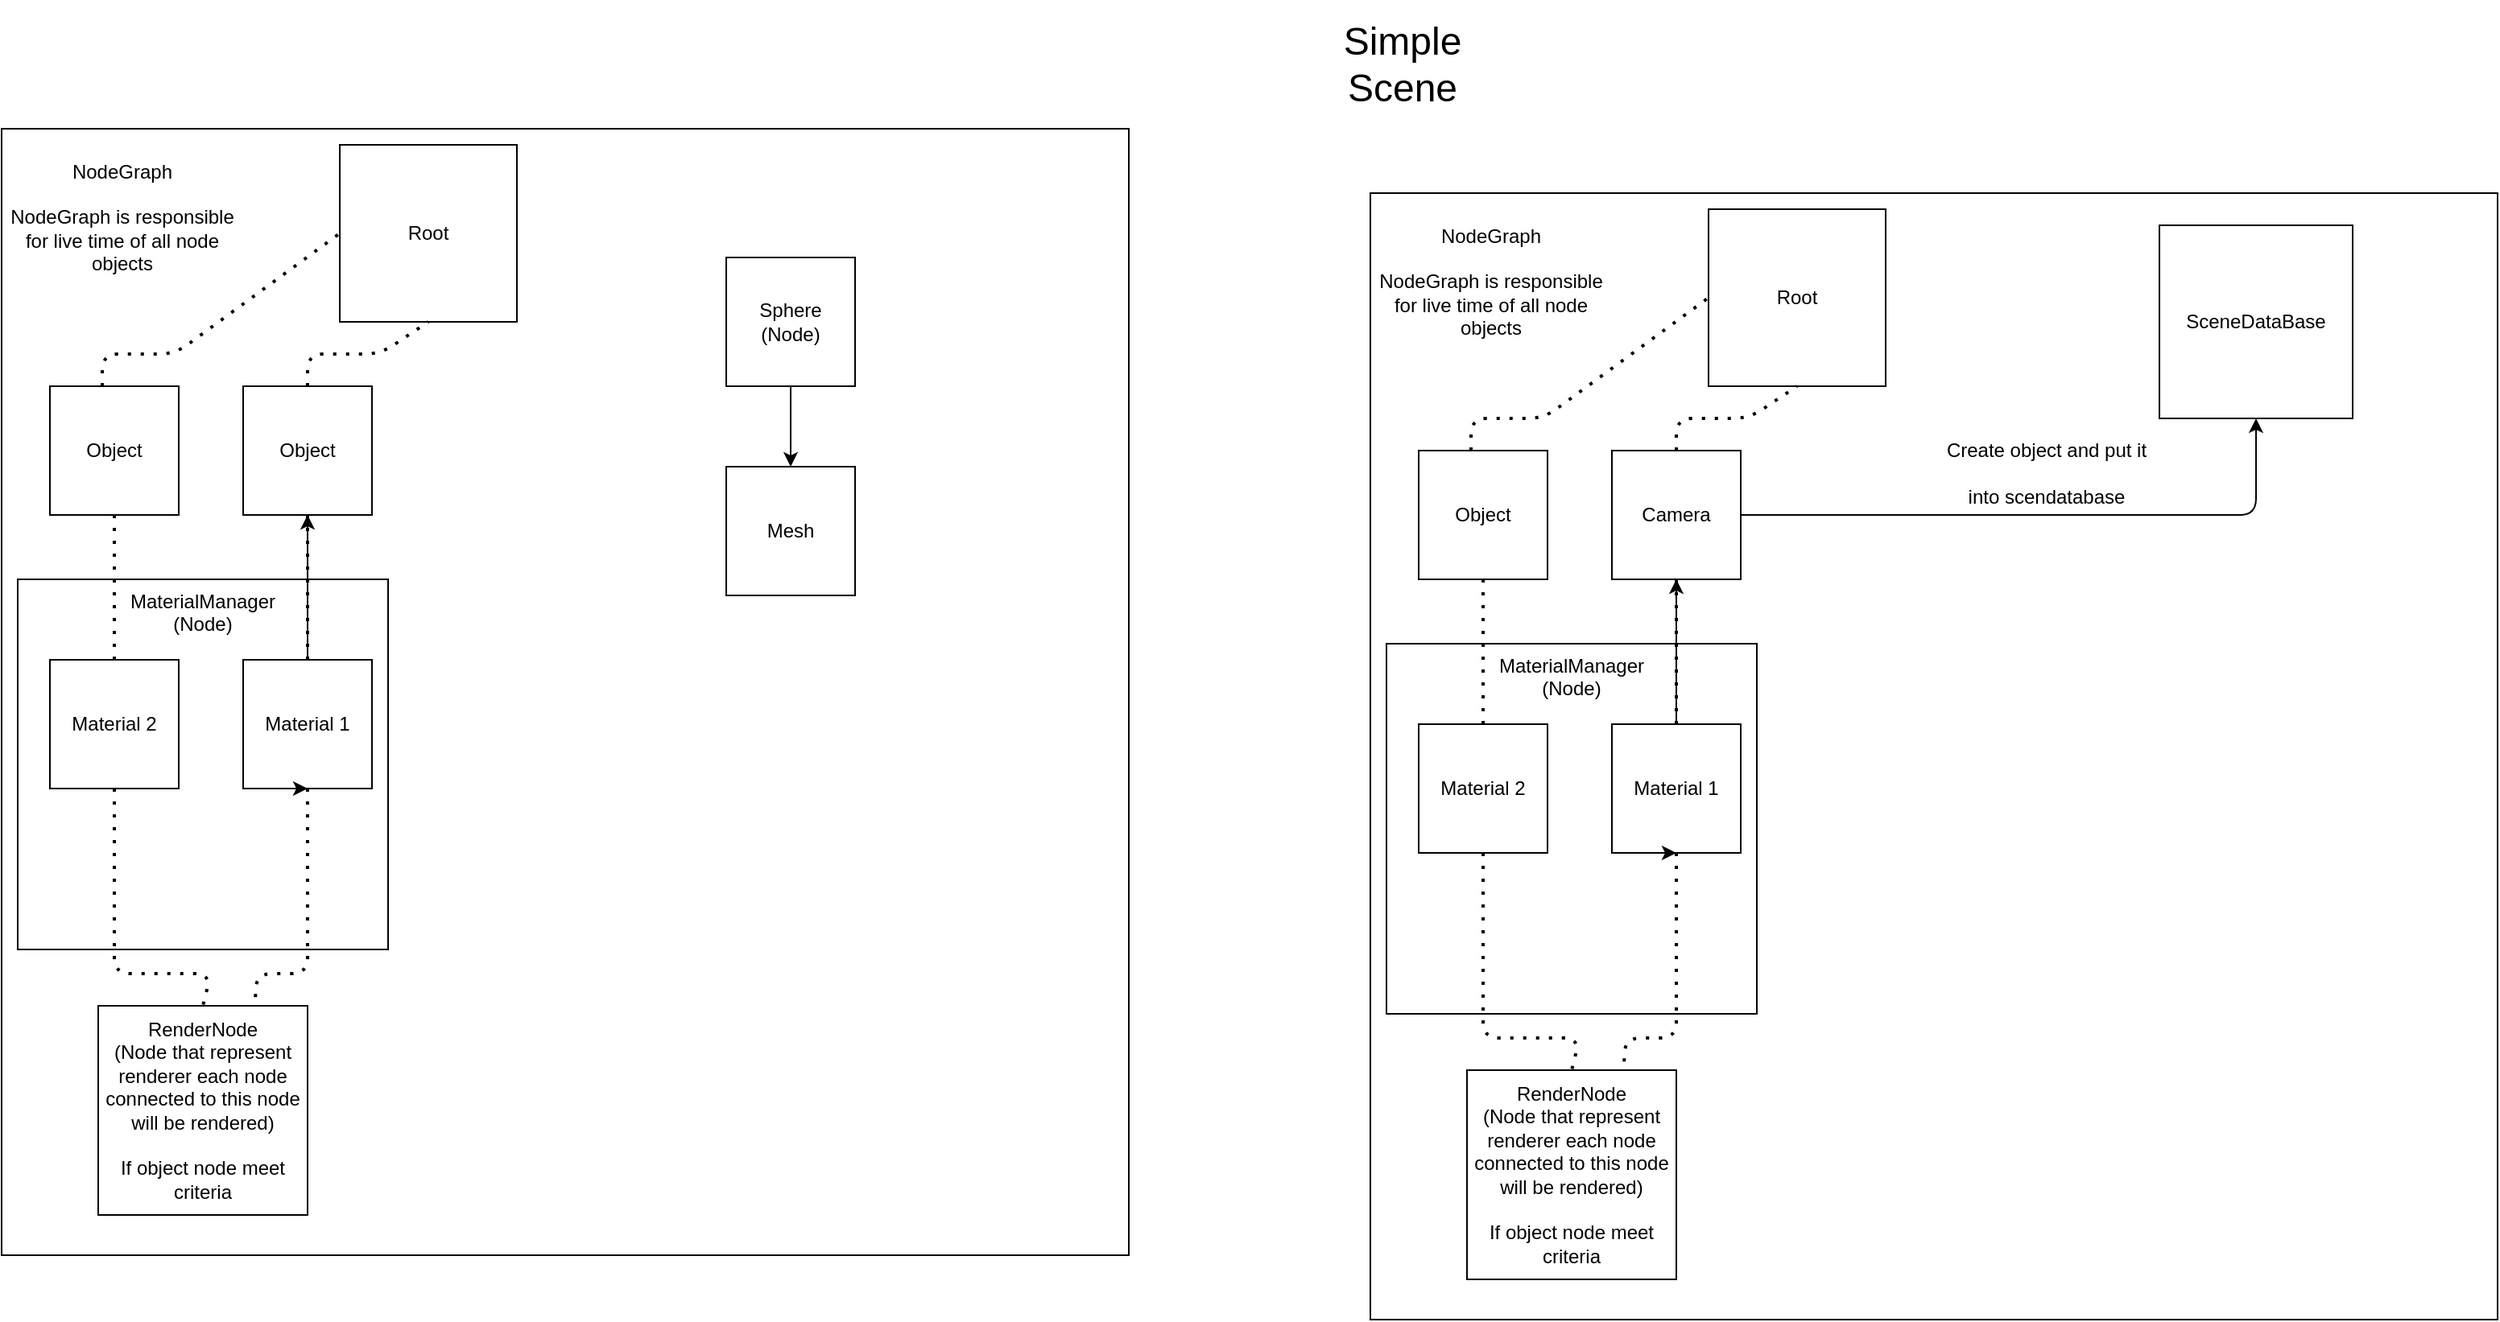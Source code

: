 <mxfile>
    <diagram id="yWWje8ebZJjOFgWd-YYD" name="Page-1">
        <mxGraphModel dx="517" dy="687" grid="1" gridSize="10" guides="1" tooltips="1" connect="1" arrows="1" fold="1" page="1" pageScale="1" pageWidth="850" pageHeight="1100" math="0" shadow="0">
            <root>
                <mxCell id="0"/>
                <mxCell id="1" parent="0"/>
                <mxCell id="2" value="" style="whiteSpace=wrap;html=1;aspect=fixed;" parent="1" vertex="1">
                    <mxGeometry x="60" y="120" width="700" height="700" as="geometry"/>
                </mxCell>
                <mxCell id="21" value="MaterialManager&lt;br&gt;(Node)" style="whiteSpace=wrap;html=1;aspect=fixed;verticalAlign=top;" parent="1" vertex="1">
                    <mxGeometry x="70" y="400" width="230" height="230" as="geometry"/>
                </mxCell>
                <mxCell id="3" value="NodeGraph&lt;br&gt;&lt;br&gt;NodeGraph is responsible for live time of all node objects" style="text;html=1;strokeColor=none;fillColor=none;align=center;verticalAlign=middle;whiteSpace=wrap;rounded=0;" parent="1" vertex="1">
                    <mxGeometry x="60" y="130" width="150" height="90" as="geometry"/>
                </mxCell>
                <mxCell id="4" value="Root" style="whiteSpace=wrap;html=1;aspect=fixed;" parent="1" vertex="1">
                    <mxGeometry x="270" y="130" width="110" height="110" as="geometry"/>
                </mxCell>
                <mxCell id="5" value="Object" style="whiteSpace=wrap;html=1;aspect=fixed;" parent="1" vertex="1">
                    <mxGeometry x="210" y="280" width="80" height="80" as="geometry"/>
                </mxCell>
                <mxCell id="6" value="" style="endArrow=none;dashed=1;html=1;dashPattern=1 3;strokeWidth=2;exitX=0.5;exitY=0;exitDx=0;exitDy=0;entryX=0.5;entryY=1;entryDx=0;entryDy=0;" parent="1" source="5" target="4" edge="1">
                    <mxGeometry width="50" height="50" relative="1" as="geometry">
                        <mxPoint x="170" y="270" as="sourcePoint"/>
                        <mxPoint x="220" y="220" as="targetPoint"/>
                        <Array as="points">
                            <mxPoint x="250" y="260"/>
                            <mxPoint x="295" y="260"/>
                        </Array>
                    </mxGeometry>
                </mxCell>
                <mxCell id="7" value="RenderNode&lt;br&gt;(Node that represent renderer each node connected to this node will be rendered)&lt;br&gt;&lt;br&gt;If object node meet criteria" style="whiteSpace=wrap;html=1;aspect=fixed;" parent="1" vertex="1">
                    <mxGeometry x="120" y="665" width="130" height="130" as="geometry"/>
                </mxCell>
                <mxCell id="23" value="" style="edgeStyle=none;html=1;" parent="1" source="9" target="5" edge="1">
                    <mxGeometry relative="1" as="geometry"/>
                </mxCell>
                <mxCell id="9" value="Material 1" style="whiteSpace=wrap;html=1;aspect=fixed;" parent="1" vertex="1">
                    <mxGeometry x="210" y="450" width="80" height="80" as="geometry"/>
                </mxCell>
                <mxCell id="10" value="" style="endArrow=none;dashed=1;html=1;dashPattern=1 3;strokeWidth=2;entryX=0.5;entryY=1;entryDx=0;entryDy=0;exitX=0.5;exitY=0;exitDx=0;exitDy=0;" parent="1" source="9" target="5" edge="1">
                    <mxGeometry width="50" height="50" relative="1" as="geometry">
                        <mxPoint x="140" y="460" as="sourcePoint"/>
                        <mxPoint x="190" y="410" as="targetPoint"/>
                        <Array as="points">
                            <mxPoint x="250" y="390"/>
                        </Array>
                    </mxGeometry>
                </mxCell>
                <mxCell id="13" value="Material 2" style="whiteSpace=wrap;html=1;aspect=fixed;" parent="1" vertex="1">
                    <mxGeometry x="90" y="450" width="80" height="80" as="geometry"/>
                </mxCell>
                <mxCell id="14" value="Object" style="whiteSpace=wrap;html=1;aspect=fixed;" parent="1" vertex="1">
                    <mxGeometry x="90" y="280" width="80" height="80" as="geometry"/>
                </mxCell>
                <mxCell id="16" value="" style="endArrow=none;dashed=1;html=1;dashPattern=1 3;strokeWidth=2;entryX=0.5;entryY=0;entryDx=0;entryDy=0;exitX=0.5;exitY=1;exitDx=0;exitDy=0;" parent="1" source="13" target="7" edge="1">
                    <mxGeometry width="50" height="50" relative="1" as="geometry">
                        <mxPoint x="260" y="625" as="sourcePoint"/>
                        <mxPoint x="170" y="675" as="targetPoint"/>
                        <Array as="points">
                            <mxPoint x="130" y="645"/>
                            <mxPoint x="190" y="645"/>
                        </Array>
                    </mxGeometry>
                </mxCell>
                <mxCell id="18" value="" style="endArrow=none;dashed=1;html=1;dashPattern=1 3;strokeWidth=2;entryX=0.5;entryY=1;entryDx=0;entryDy=0;exitX=0.5;exitY=0;exitDx=0;exitDy=0;" parent="1" source="13" target="14" edge="1">
                    <mxGeometry width="50" height="50" relative="1" as="geometry">
                        <mxPoint x="260" y="430" as="sourcePoint"/>
                        <mxPoint x="260" y="370" as="targetPoint"/>
                        <Array as="points"/>
                    </mxGeometry>
                </mxCell>
                <mxCell id="19" value="" style="endArrow=none;dashed=1;html=1;dashPattern=1 3;strokeWidth=2;exitX=0.5;exitY=0;exitDx=0;exitDy=0;entryX=0;entryY=0.5;entryDx=0;entryDy=0;" parent="1" target="4" edge="1">
                    <mxGeometry width="50" height="50" relative="1" as="geometry">
                        <mxPoint x="122.5" y="280" as="sourcePoint"/>
                        <mxPoint x="198" y="240" as="targetPoint"/>
                        <Array as="points">
                            <mxPoint x="122.5" y="260"/>
                            <mxPoint x="167.5" y="260"/>
                        </Array>
                    </mxGeometry>
                </mxCell>
                <mxCell id="20" value="" style="endArrow=none;dashed=1;html=1;dashPattern=1 3;strokeWidth=2;entryX=0.75;entryY=0;entryDx=0;entryDy=0;exitX=0.5;exitY=1;exitDx=0;exitDy=0;" parent="1" source="9" target="7" edge="1">
                    <mxGeometry width="50" height="50" relative="1" as="geometry">
                        <mxPoint x="320" y="595" as="sourcePoint"/>
                        <mxPoint x="375" y="645" as="targetPoint"/>
                        <Array as="points">
                            <mxPoint x="250" y="645"/>
                            <mxPoint x="218" y="645"/>
                        </Array>
                    </mxGeometry>
                </mxCell>
                <mxCell id="22" style="edgeStyle=none;html=1;exitX=0.25;exitY=1;exitDx=0;exitDy=0;entryX=0.5;entryY=1;entryDx=0;entryDy=0;" parent="1" source="9" target="9" edge="1">
                    <mxGeometry relative="1" as="geometry"/>
                </mxCell>
                <mxCell id="24" value="Mesh&lt;br&gt;" style="whiteSpace=wrap;html=1;aspect=fixed;" parent="1" vertex="1">
                    <mxGeometry x="510" y="330" width="80" height="80" as="geometry"/>
                </mxCell>
                <mxCell id="26" style="edgeStyle=none;html=1;exitX=0.5;exitY=1;exitDx=0;exitDy=0;entryX=0.5;entryY=0;entryDx=0;entryDy=0;" parent="1" source="25" target="24" edge="1">
                    <mxGeometry relative="1" as="geometry"/>
                </mxCell>
                <mxCell id="25" value="Sphere&lt;br&gt;(Node)" style="whiteSpace=wrap;html=1;aspect=fixed;" parent="1" vertex="1">
                    <mxGeometry x="510" y="200" width="80" height="80" as="geometry"/>
                </mxCell>
                <mxCell id="27" value="" style="whiteSpace=wrap;html=1;aspect=fixed;" vertex="1" parent="1">
                    <mxGeometry x="910" y="160" width="700" height="700" as="geometry"/>
                </mxCell>
                <mxCell id="28" value="MaterialManager&lt;br&gt;(Node)" style="whiteSpace=wrap;html=1;aspect=fixed;verticalAlign=top;" vertex="1" parent="1">
                    <mxGeometry x="920" y="440" width="230" height="230" as="geometry"/>
                </mxCell>
                <mxCell id="29" value="NodeGraph&lt;br&gt;&lt;br&gt;NodeGraph is responsible for live time of all node objects" style="text;html=1;strokeColor=none;fillColor=none;align=center;verticalAlign=middle;whiteSpace=wrap;rounded=0;" vertex="1" parent="1">
                    <mxGeometry x="910" y="170" width="150" height="90" as="geometry"/>
                </mxCell>
                <mxCell id="30" value="Root" style="whiteSpace=wrap;html=1;aspect=fixed;" vertex="1" parent="1">
                    <mxGeometry x="1120" y="170" width="110" height="110" as="geometry"/>
                </mxCell>
                <mxCell id="50" style="edgeStyle=none;html=1;exitX=1;exitY=0.5;exitDx=0;exitDy=0;entryX=0.5;entryY=1;entryDx=0;entryDy=0;fontSize=24;" edge="1" parent="1" source="31" target="46">
                    <mxGeometry relative="1" as="geometry">
                        <Array as="points">
                            <mxPoint x="1300" y="360"/>
                            <mxPoint x="1460" y="360"/>
                        </Array>
                    </mxGeometry>
                </mxCell>
                <mxCell id="31" value="Camera" style="whiteSpace=wrap;html=1;aspect=fixed;" vertex="1" parent="1">
                    <mxGeometry x="1060" y="320" width="80" height="80" as="geometry"/>
                </mxCell>
                <mxCell id="32" value="" style="endArrow=none;dashed=1;html=1;dashPattern=1 3;strokeWidth=2;exitX=0.5;exitY=0;exitDx=0;exitDy=0;entryX=0.5;entryY=1;entryDx=0;entryDy=0;" edge="1" parent="1" source="31" target="30">
                    <mxGeometry width="50" height="50" relative="1" as="geometry">
                        <mxPoint x="1020" y="310" as="sourcePoint"/>
                        <mxPoint x="1070" y="260" as="targetPoint"/>
                        <Array as="points">
                            <mxPoint x="1100" y="300"/>
                            <mxPoint x="1145" y="300"/>
                        </Array>
                    </mxGeometry>
                </mxCell>
                <mxCell id="33" value="RenderNode&lt;br&gt;(Node that represent renderer each node connected to this node will be rendered)&lt;br&gt;&lt;br&gt;If object node meet criteria" style="whiteSpace=wrap;html=1;aspect=fixed;" vertex="1" parent="1">
                    <mxGeometry x="970" y="705" width="130" height="130" as="geometry"/>
                </mxCell>
                <mxCell id="34" value="" style="edgeStyle=none;html=1;" edge="1" parent="1" source="35" target="31">
                    <mxGeometry relative="1" as="geometry"/>
                </mxCell>
                <mxCell id="35" value="Material 1" style="whiteSpace=wrap;html=1;aspect=fixed;" vertex="1" parent="1">
                    <mxGeometry x="1060" y="490" width="80" height="80" as="geometry"/>
                </mxCell>
                <mxCell id="36" value="" style="endArrow=none;dashed=1;html=1;dashPattern=1 3;strokeWidth=2;entryX=0.5;entryY=1;entryDx=0;entryDy=0;exitX=0.5;exitY=0;exitDx=0;exitDy=0;" edge="1" parent="1" source="35" target="31">
                    <mxGeometry width="50" height="50" relative="1" as="geometry">
                        <mxPoint x="990" y="500" as="sourcePoint"/>
                        <mxPoint x="1040" y="450" as="targetPoint"/>
                        <Array as="points">
                            <mxPoint x="1100" y="430"/>
                        </Array>
                    </mxGeometry>
                </mxCell>
                <mxCell id="37" value="Material 2" style="whiteSpace=wrap;html=1;aspect=fixed;" vertex="1" parent="1">
                    <mxGeometry x="940" y="490" width="80" height="80" as="geometry"/>
                </mxCell>
                <mxCell id="38" value="Object" style="whiteSpace=wrap;html=1;aspect=fixed;" vertex="1" parent="1">
                    <mxGeometry x="940" y="320" width="80" height="80" as="geometry"/>
                </mxCell>
                <mxCell id="39" value="" style="endArrow=none;dashed=1;html=1;dashPattern=1 3;strokeWidth=2;entryX=0.5;entryY=0;entryDx=0;entryDy=0;exitX=0.5;exitY=1;exitDx=0;exitDy=0;" edge="1" parent="1" source="37" target="33">
                    <mxGeometry width="50" height="50" relative="1" as="geometry">
                        <mxPoint x="1110" y="665" as="sourcePoint"/>
                        <mxPoint x="1020" y="715" as="targetPoint"/>
                        <Array as="points">
                            <mxPoint x="980" y="685"/>
                            <mxPoint x="1040" y="685"/>
                        </Array>
                    </mxGeometry>
                </mxCell>
                <mxCell id="40" value="" style="endArrow=none;dashed=1;html=1;dashPattern=1 3;strokeWidth=2;entryX=0.5;entryY=1;entryDx=0;entryDy=0;exitX=0.5;exitY=0;exitDx=0;exitDy=0;" edge="1" parent="1" source="37" target="38">
                    <mxGeometry width="50" height="50" relative="1" as="geometry">
                        <mxPoint x="1110" y="470" as="sourcePoint"/>
                        <mxPoint x="1110" y="410" as="targetPoint"/>
                        <Array as="points"/>
                    </mxGeometry>
                </mxCell>
                <mxCell id="41" value="" style="endArrow=none;dashed=1;html=1;dashPattern=1 3;strokeWidth=2;exitX=0.5;exitY=0;exitDx=0;exitDy=0;entryX=0;entryY=0.5;entryDx=0;entryDy=0;" edge="1" parent="1" target="30">
                    <mxGeometry width="50" height="50" relative="1" as="geometry">
                        <mxPoint x="972.5" y="320" as="sourcePoint"/>
                        <mxPoint x="1048" y="280" as="targetPoint"/>
                        <Array as="points">
                            <mxPoint x="972.5" y="300"/>
                            <mxPoint x="1017.5" y="300"/>
                        </Array>
                    </mxGeometry>
                </mxCell>
                <mxCell id="42" value="" style="endArrow=none;dashed=1;html=1;dashPattern=1 3;strokeWidth=2;entryX=0.75;entryY=0;entryDx=0;entryDy=0;exitX=0.5;exitY=1;exitDx=0;exitDy=0;" edge="1" parent="1" source="35" target="33">
                    <mxGeometry width="50" height="50" relative="1" as="geometry">
                        <mxPoint x="1170" y="635" as="sourcePoint"/>
                        <mxPoint x="1225" y="685" as="targetPoint"/>
                        <Array as="points">
                            <mxPoint x="1100" y="685"/>
                            <mxPoint x="1068" y="685"/>
                        </Array>
                    </mxGeometry>
                </mxCell>
                <mxCell id="43" style="edgeStyle=none;html=1;exitX=0.25;exitY=1;exitDx=0;exitDy=0;entryX=0.5;entryY=1;entryDx=0;entryDy=0;" edge="1" parent="1" source="35" target="35">
                    <mxGeometry relative="1" as="geometry"/>
                </mxCell>
                <mxCell id="46" value="SceneDataBase" style="whiteSpace=wrap;html=1;aspect=fixed;" vertex="1" parent="1">
                    <mxGeometry x="1400" y="180" width="120" height="120" as="geometry"/>
                </mxCell>
                <mxCell id="47" value="&lt;font style=&quot;font-size: 24px;&quot;&gt;Simple Scene&lt;/font&gt;" style="text;html=1;strokeColor=none;fillColor=none;align=center;verticalAlign=middle;whiteSpace=wrap;rounded=0;" vertex="1" parent="1">
                    <mxGeometry x="870" y="40" width="120" height="80" as="geometry"/>
                </mxCell>
                <mxCell id="51" value="&lt;font style=&quot;font-size: 12px;&quot;&gt;Create object and put it into scendatabase&lt;/font&gt;" style="text;html=1;strokeColor=none;fillColor=none;align=center;verticalAlign=middle;whiteSpace=wrap;rounded=0;fontSize=24;" vertex="1" parent="1">
                    <mxGeometry x="1260" y="310" width="140" height="40" as="geometry"/>
                </mxCell>
            </root>
        </mxGraphModel>
    </diagram>
</mxfile>